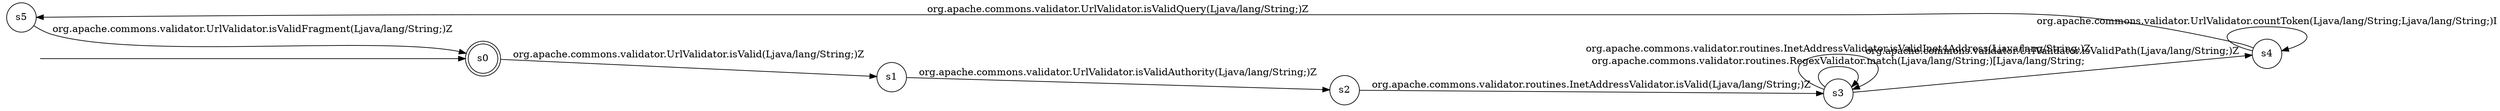 digraph Automaton {
  rankdir = LR;
  0 [shape=circle,label="s5"];
  1 [shape=circle,label="s3"];
  2 [shape=doublecircle,label="s0"];
  initial [shape=plaintext,label=""];
  initial -> 2
  3 [shape=circle,label="s1"];
  4 [shape=circle,label="s2"];
  5 [shape=circle,label="s4"];
  3 -> 4 [label="org.apache.commons.validator.UrlValidator.isValidAuthority(Ljava/lang/String;)Z"];
  4 -> 1 [label="org.apache.commons.validator.routines.InetAddressValidator.isValid(Ljava/lang/String;)Z"];
  0 -> 2 [label="org.apache.commons.validator.UrlValidator.isValidFragment(Ljava/lang/String;)Z"];
  2 -> 3 [label="org.apache.commons.validator.UrlValidator.isValid(Ljava/lang/String;)Z"];
  5 -> 0 [label="org.apache.commons.validator.UrlValidator.isValidQuery(Ljava/lang/String;)Z"];
  1 -> 5 [label="org.apache.commons.validator.UrlValidator.isValidPath(Ljava/lang/String;)Z"];
  1 -> 1 [label="org.apache.commons.validator.routines.RegexValidator.match(Ljava/lang/String;)[Ljava/lang/String;"];
  5 -> 5 [label="org.apache.commons.validator.UrlValidator.countToken(Ljava/lang/String;Ljava/lang/String;)I"];
  1 -> 1 [label="org.apache.commons.validator.routines.InetAddressValidator.isValidInet4Address(Ljava/lang/String;)Z"];
}
